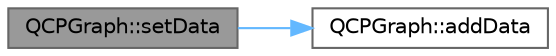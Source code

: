 digraph "QCPGraph::setData"
{
 // LATEX_PDF_SIZE
  bgcolor="transparent";
  edge [fontname=Helvetica,fontsize=10,labelfontname=Helvetica,labelfontsize=10];
  node [fontname=Helvetica,fontsize=10,shape=box,height=0.2,width=0.4];
  rankdir="LR";
  Node1 [label="QCPGraph::setData",height=0.2,width=0.4,color="gray40", fillcolor="grey60", style="filled", fontcolor="black",tooltip=" "];
  Node1 -> Node2 [color="steelblue1",style="solid"];
  Node2 [label="QCPGraph::addData",height=0.2,width=0.4,color="grey40", fillcolor="white", style="filled",URL="$class_q_c_p_graph.html#ae0555c0d3fe0fa7cb8628f88158d420f",tooltip=" "];
}
